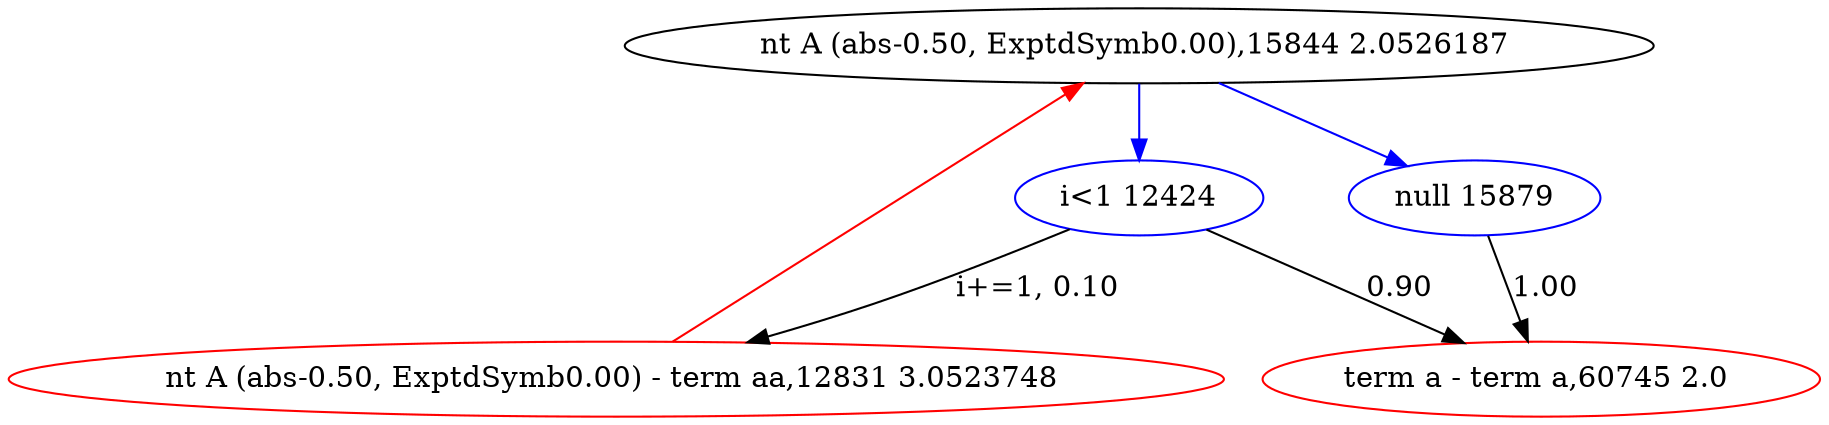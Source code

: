 strict digraph G {
  "nt A (abs-0.50, ExptdSymb0.00),15844 2.0526187 " [ color="black" ];
  "i<1 12424" [ color="blue" ];
  "nt A (abs-0.50, ExptdSymb0.00) - term aa,12831 3.0523748 " [ color="red" ];
  "term a - term a,60745 2.0 " [ color="red" ];
  "null 15879" [ color="blue" ];
  "nt A (abs-0.50, ExptdSymb0.00),15844 2.0526187 " -> "i<1 12424" [ color="blue" label="" ];
  "i<1 12424" -> "nt A (abs-0.50, ExptdSymb0.00) - term aa,12831 3.0523748 " [ color="black" label="i+=1, 0.10" ];
  "i<1 12424" -> "term a - term a,60745 2.0 " [ color="black" label="0.90" ];
  "nt A (abs-0.50, ExptdSymb0.00),15844 2.0526187 " -> "null 15879" [ color="blue" label="" ];
  "null 15879" -> "term a - term a,60745 2.0 " [ color="black" label="1.00" ];
  "nt A (abs-0.50, ExptdSymb0.00) - term aa,12831 3.0523748 " -> "nt A (abs-0.50, ExptdSymb0.00),15844 2.0526187 " [ color="red" label="" ];
}
